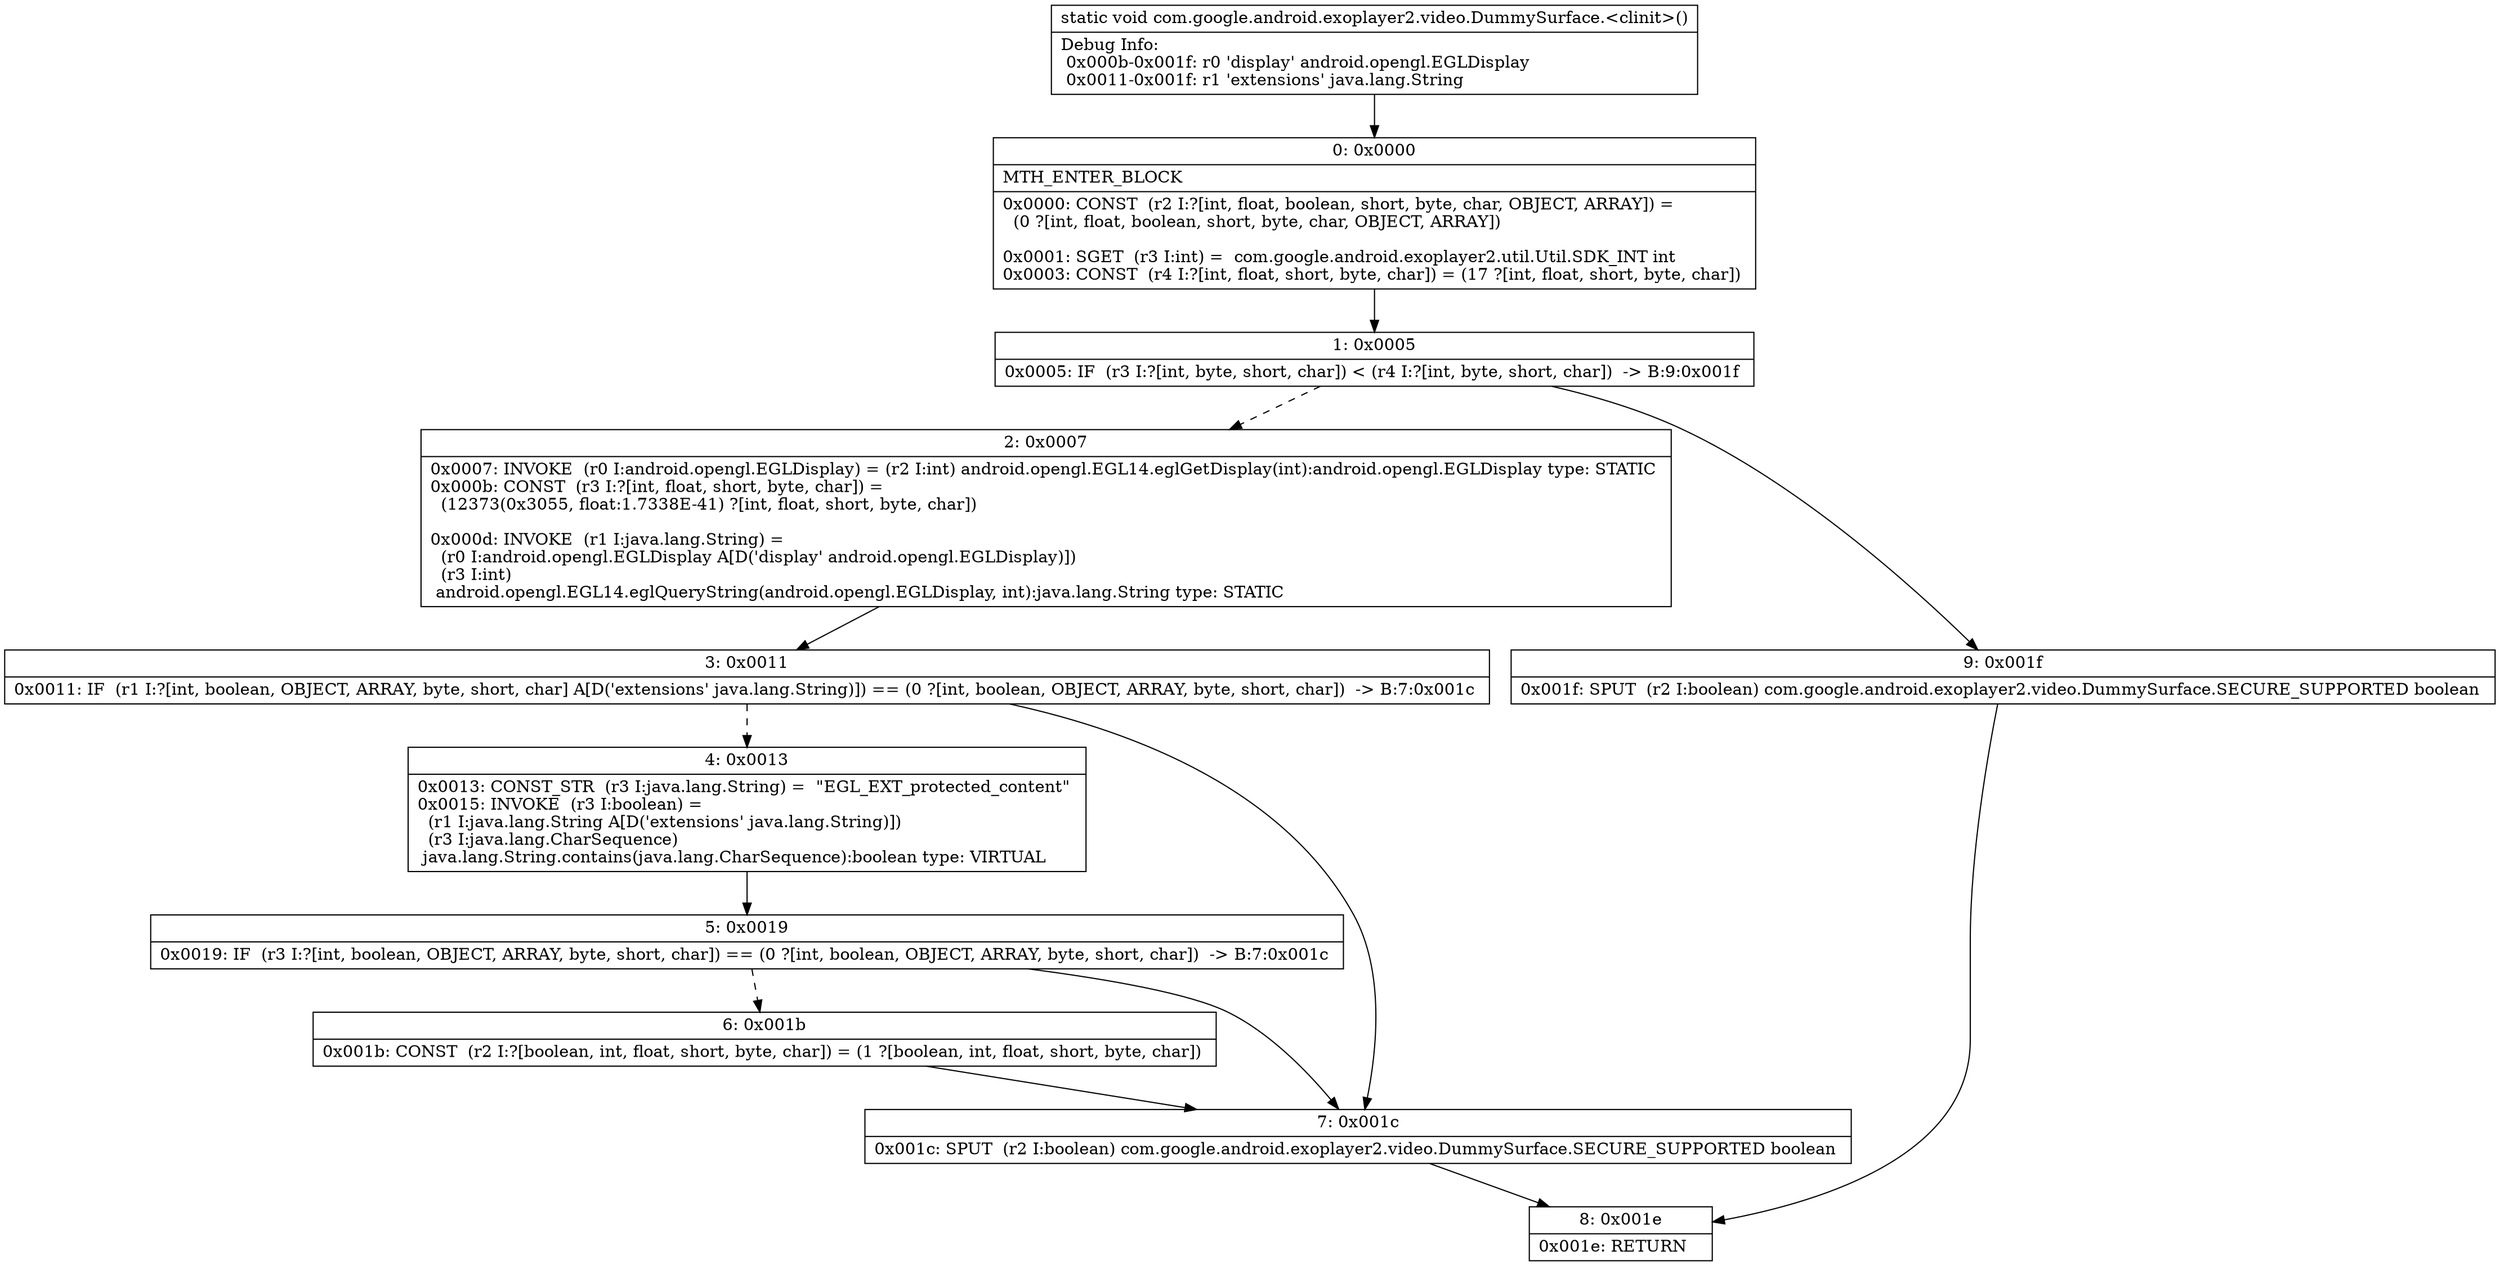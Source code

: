 digraph "CFG forcom.google.android.exoplayer2.video.DummySurface.\<clinit\>()V" {
Node_0 [shape=record,label="{0\:\ 0x0000|MTH_ENTER_BLOCK\l|0x0000: CONST  (r2 I:?[int, float, boolean, short, byte, char, OBJECT, ARRAY]) = \l  (0 ?[int, float, boolean, short, byte, char, OBJECT, ARRAY])\l \l0x0001: SGET  (r3 I:int) =  com.google.android.exoplayer2.util.Util.SDK_INT int \l0x0003: CONST  (r4 I:?[int, float, short, byte, char]) = (17 ?[int, float, short, byte, char]) \l}"];
Node_1 [shape=record,label="{1\:\ 0x0005|0x0005: IF  (r3 I:?[int, byte, short, char]) \< (r4 I:?[int, byte, short, char])  \-\> B:9:0x001f \l}"];
Node_2 [shape=record,label="{2\:\ 0x0007|0x0007: INVOKE  (r0 I:android.opengl.EGLDisplay) = (r2 I:int) android.opengl.EGL14.eglGetDisplay(int):android.opengl.EGLDisplay type: STATIC \l0x000b: CONST  (r3 I:?[int, float, short, byte, char]) = \l  (12373(0x3055, float:1.7338E\-41) ?[int, float, short, byte, char])\l \l0x000d: INVOKE  (r1 I:java.lang.String) = \l  (r0 I:android.opengl.EGLDisplay A[D('display' android.opengl.EGLDisplay)])\l  (r3 I:int)\l android.opengl.EGL14.eglQueryString(android.opengl.EGLDisplay, int):java.lang.String type: STATIC \l}"];
Node_3 [shape=record,label="{3\:\ 0x0011|0x0011: IF  (r1 I:?[int, boolean, OBJECT, ARRAY, byte, short, char] A[D('extensions' java.lang.String)]) == (0 ?[int, boolean, OBJECT, ARRAY, byte, short, char])  \-\> B:7:0x001c \l}"];
Node_4 [shape=record,label="{4\:\ 0x0013|0x0013: CONST_STR  (r3 I:java.lang.String) =  \"EGL_EXT_protected_content\" \l0x0015: INVOKE  (r3 I:boolean) = \l  (r1 I:java.lang.String A[D('extensions' java.lang.String)])\l  (r3 I:java.lang.CharSequence)\l java.lang.String.contains(java.lang.CharSequence):boolean type: VIRTUAL \l}"];
Node_5 [shape=record,label="{5\:\ 0x0019|0x0019: IF  (r3 I:?[int, boolean, OBJECT, ARRAY, byte, short, char]) == (0 ?[int, boolean, OBJECT, ARRAY, byte, short, char])  \-\> B:7:0x001c \l}"];
Node_6 [shape=record,label="{6\:\ 0x001b|0x001b: CONST  (r2 I:?[boolean, int, float, short, byte, char]) = (1 ?[boolean, int, float, short, byte, char]) \l}"];
Node_7 [shape=record,label="{7\:\ 0x001c|0x001c: SPUT  (r2 I:boolean) com.google.android.exoplayer2.video.DummySurface.SECURE_SUPPORTED boolean \l}"];
Node_8 [shape=record,label="{8\:\ 0x001e|0x001e: RETURN   \l}"];
Node_9 [shape=record,label="{9\:\ 0x001f|0x001f: SPUT  (r2 I:boolean) com.google.android.exoplayer2.video.DummySurface.SECURE_SUPPORTED boolean \l}"];
MethodNode[shape=record,label="{static void com.google.android.exoplayer2.video.DummySurface.\<clinit\>()  | Debug Info:\l  0x000b\-0x001f: r0 'display' android.opengl.EGLDisplay\l  0x0011\-0x001f: r1 'extensions' java.lang.String\l}"];
MethodNode -> Node_0;
Node_0 -> Node_1;
Node_1 -> Node_2[style=dashed];
Node_1 -> Node_9;
Node_2 -> Node_3;
Node_3 -> Node_4[style=dashed];
Node_3 -> Node_7;
Node_4 -> Node_5;
Node_5 -> Node_6[style=dashed];
Node_5 -> Node_7;
Node_6 -> Node_7;
Node_7 -> Node_8;
Node_9 -> Node_8;
}

